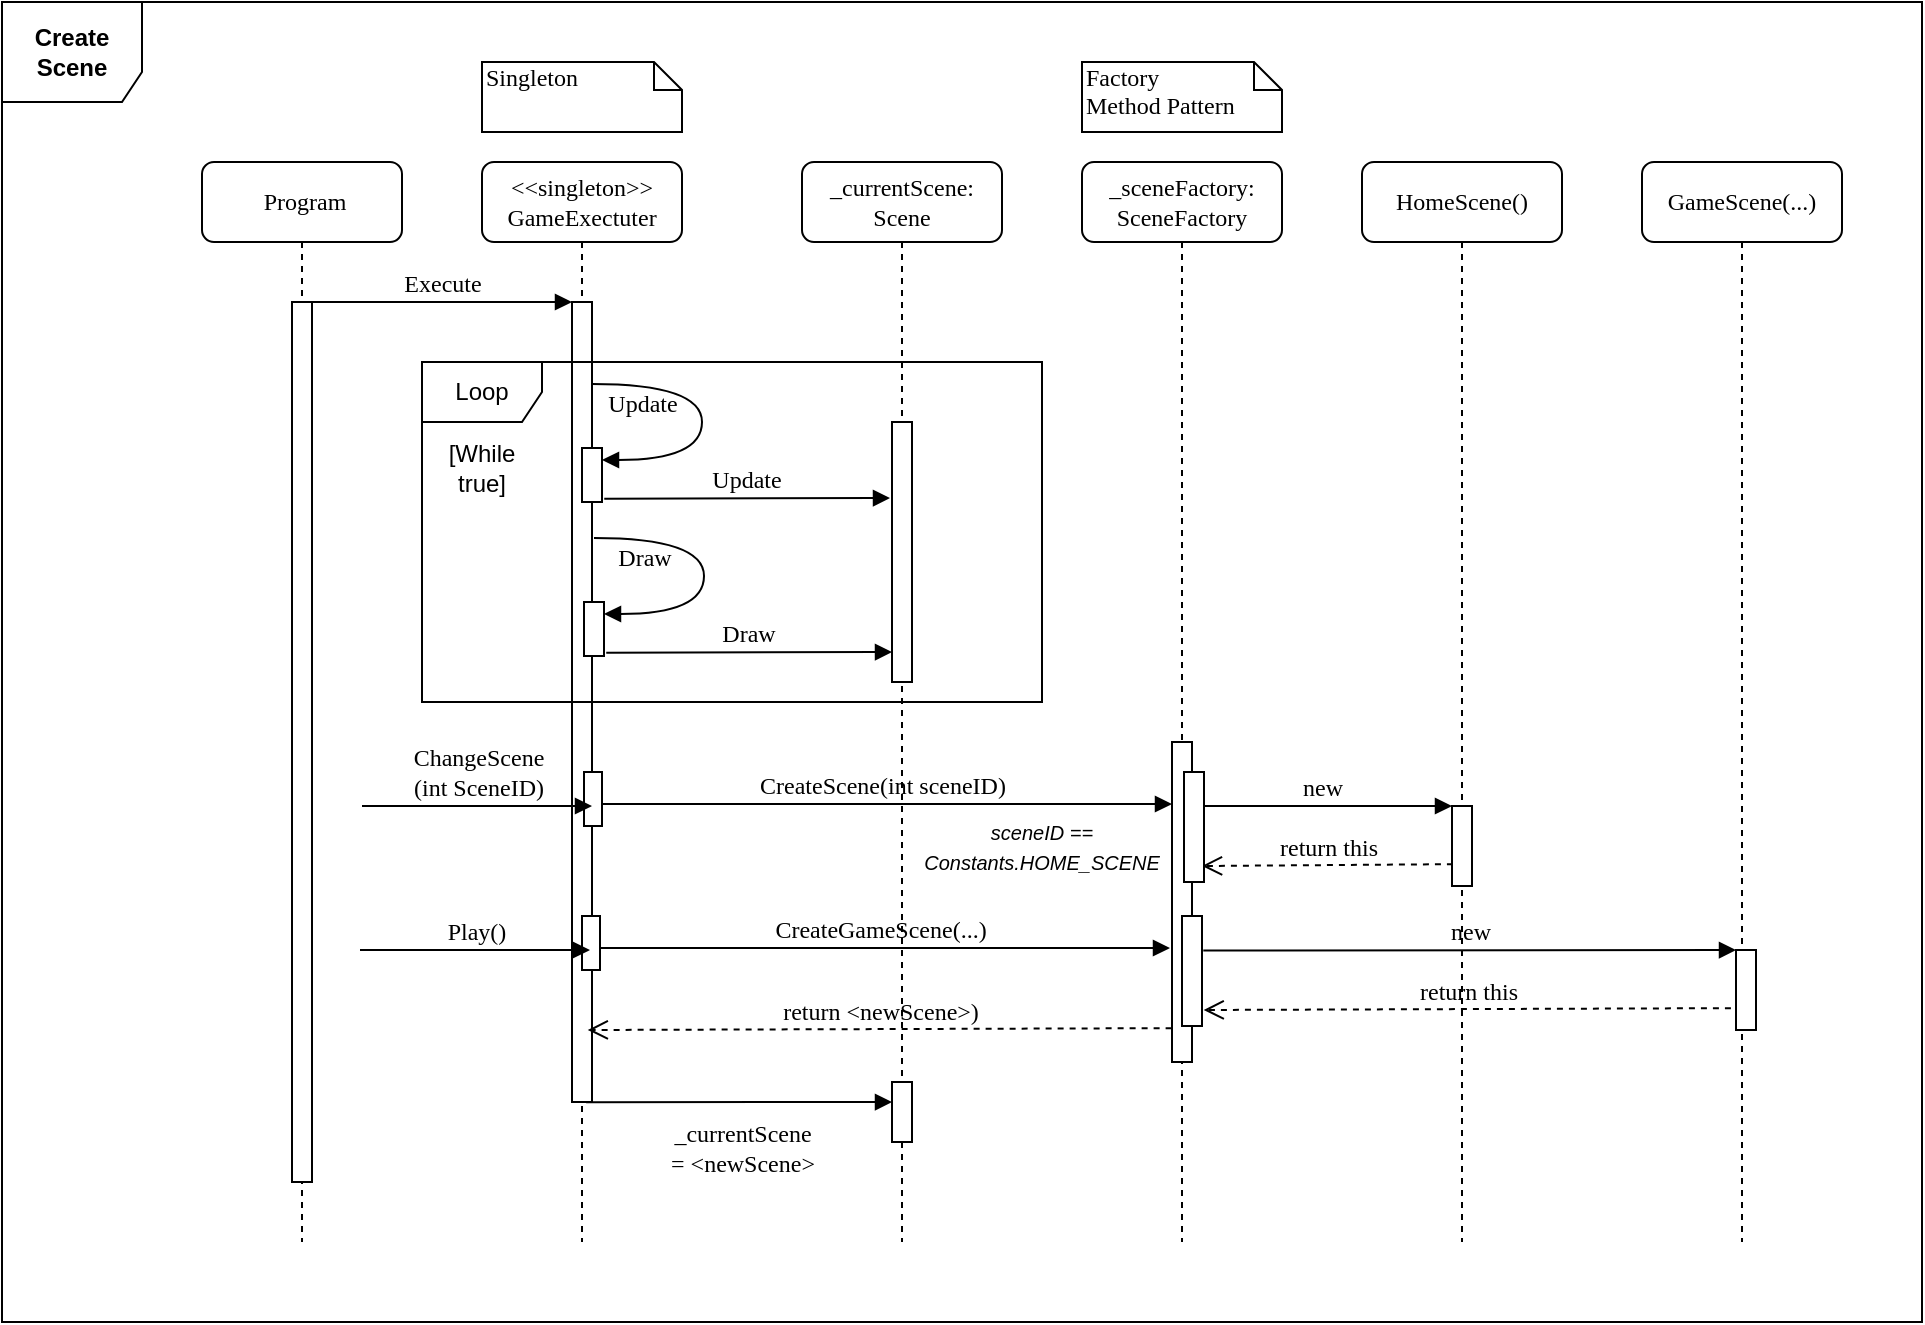 <mxfile version="21.3.5" type="device">
  <diagram name="Page-1" id="13e1069c-82ec-6db2-03f1-153e76fe0fe0">
    <mxGraphModel dx="1105" dy="592" grid="1" gridSize="10" guides="1" tooltips="1" connect="1" arrows="1" fold="1" page="1" pageScale="1" pageWidth="1100" pageHeight="850" background="none" math="0" shadow="0">
      <root>
        <mxCell id="0" />
        <mxCell id="1" parent="0" />
        <mxCell id="7baba1c4bc27f4b0-2" value="&amp;lt;&amp;lt;singleton&amp;gt;&amp;gt;&lt;br&gt;GameExectuter" style="shape=umlLifeline;perimeter=lifelinePerimeter;whiteSpace=wrap;html=1;container=1;collapsible=0;recursiveResize=0;outlineConnect=0;rounded=1;shadow=0;comic=0;labelBackgroundColor=none;strokeWidth=1;fontFamily=Verdana;fontSize=12;align=center;" parent="1" vertex="1">
          <mxGeometry x="240" y="80" width="100" height="540" as="geometry" />
        </mxCell>
        <mxCell id="7baba1c4bc27f4b0-10" value="" style="html=1;points=[];perimeter=orthogonalPerimeter;rounded=0;shadow=0;comic=0;labelBackgroundColor=none;strokeWidth=1;fontFamily=Verdana;fontSize=12;align=center;" parent="7baba1c4bc27f4b0-2" vertex="1">
          <mxGeometry x="45" y="70" width="10" height="400" as="geometry" />
        </mxCell>
        <mxCell id="o0pB7I85QbEWLelxChG9-3" value="" style="html=1;points=[];perimeter=orthogonalPerimeter;rounded=0;shadow=0;comic=0;labelBackgroundColor=none;strokeWidth=1;fontFamily=Verdana;fontSize=12;align=center;" parent="7baba1c4bc27f4b0-2" vertex="1">
          <mxGeometry x="50" y="143" width="10" height="27" as="geometry" />
        </mxCell>
        <mxCell id="7baba1c4bc27f4b0-3" value="_currentScene: Scene" style="shape=umlLifeline;perimeter=lifelinePerimeter;whiteSpace=wrap;html=1;container=1;collapsible=0;recursiveResize=0;outlineConnect=0;rounded=1;shadow=0;comic=0;labelBackgroundColor=none;strokeWidth=1;fontFamily=Verdana;fontSize=12;align=center;" parent="1" vertex="1">
          <mxGeometry x="400" y="80" width="100" height="540" as="geometry" />
        </mxCell>
        <mxCell id="7baba1c4bc27f4b0-13" value="" style="html=1;points=[];perimeter=orthogonalPerimeter;rounded=0;shadow=0;comic=0;labelBackgroundColor=none;strokeWidth=1;fontFamily=Verdana;fontSize=12;align=center;" parent="7baba1c4bc27f4b0-3" vertex="1">
          <mxGeometry x="45" y="130" width="10" height="130" as="geometry" />
        </mxCell>
        <mxCell id="o0pB7I85QbEWLelxChG9-14" value="&lt;i&gt;&lt;font style=&quot;font-size: 10px;&quot;&gt;sceneID == Constants.HOME_SCENE&lt;/font&gt;&lt;/i&gt;" style="text;html=1;strokeColor=none;fillColor=none;align=center;verticalAlign=middle;whiteSpace=wrap;rounded=0;" parent="7baba1c4bc27f4b0-3" vertex="1">
          <mxGeometry x="90" y="327" width="60" height="30" as="geometry" />
        </mxCell>
        <mxCell id="o0pB7I85QbEWLelxChG9-23" value="return &amp;lt;newScene&amp;gt;)" style="html=1;verticalAlign=bottom;endArrow=open;dashed=1;endSize=8;labelBackgroundColor=none;fontFamily=Verdana;fontSize=12;edgeStyle=elbowEdgeStyle;elbow=vertical;exitX=0.046;exitY=0.727;exitDx=0;exitDy=0;exitPerimeter=0;" parent="7baba1c4bc27f4b0-3" edge="1">
          <mxGeometry relative="1" as="geometry">
            <mxPoint x="-107.125" y="434" as="targetPoint" />
            <Array as="points">
              <mxPoint x="134.35" y="434" />
              <mxPoint x="164.35" y="434" />
            </Array>
            <mxPoint x="184.81" y="433.08" as="sourcePoint" />
          </mxGeometry>
        </mxCell>
        <mxCell id="o0pB7I85QbEWLelxChG9-24" value="" style="html=1;points=[];perimeter=orthogonalPerimeter;rounded=0;shadow=0;comic=0;labelBackgroundColor=none;strokeWidth=1;fontFamily=Verdana;fontSize=12;align=center;" parent="7baba1c4bc27f4b0-3" vertex="1">
          <mxGeometry x="45" y="460" width="10" height="30" as="geometry" />
        </mxCell>
        <mxCell id="7baba1c4bc27f4b0-4" value="_sceneFactory: SceneFactory" style="shape=umlLifeline;perimeter=lifelinePerimeter;whiteSpace=wrap;html=1;container=1;collapsible=0;recursiveResize=0;outlineConnect=0;rounded=1;shadow=0;comic=0;labelBackgroundColor=none;strokeWidth=1;fontFamily=Verdana;fontSize=12;align=center;" parent="1" vertex="1">
          <mxGeometry x="540" y="80" width="100" height="540" as="geometry" />
        </mxCell>
        <mxCell id="7baba1c4bc27f4b0-5" value="HomeScene()" style="shape=umlLifeline;perimeter=lifelinePerimeter;whiteSpace=wrap;html=1;container=1;collapsible=0;recursiveResize=0;outlineConnect=0;rounded=1;shadow=0;comic=0;labelBackgroundColor=none;strokeWidth=1;fontFamily=Verdana;fontSize=12;align=center;" parent="1" vertex="1">
          <mxGeometry x="680" y="80" width="100" height="540" as="geometry" />
        </mxCell>
        <mxCell id="7baba1c4bc27f4b0-6" value="GameScene(...)" style="shape=umlLifeline;perimeter=lifelinePerimeter;whiteSpace=wrap;html=1;container=1;collapsible=0;recursiveResize=0;outlineConnect=0;rounded=1;shadow=0;comic=0;labelBackgroundColor=none;strokeWidth=1;fontFamily=Verdana;fontSize=12;align=center;" parent="1" vertex="1">
          <mxGeometry x="820" y="80" width="100" height="540" as="geometry" />
        </mxCell>
        <mxCell id="7baba1c4bc27f4b0-8" value="&amp;nbsp;Program" style="shape=umlLifeline;perimeter=lifelinePerimeter;whiteSpace=wrap;html=1;container=1;collapsible=0;recursiveResize=0;outlineConnect=0;rounded=1;shadow=0;comic=0;labelBackgroundColor=none;strokeWidth=1;fontFamily=Verdana;fontSize=12;align=center;" parent="1" vertex="1">
          <mxGeometry x="100" y="80" width="100" height="540" as="geometry" />
        </mxCell>
        <mxCell id="7baba1c4bc27f4b0-9" value="" style="html=1;points=[];perimeter=orthogonalPerimeter;rounded=0;shadow=0;comic=0;labelBackgroundColor=none;strokeWidth=1;fontFamily=Verdana;fontSize=12;align=center;" parent="7baba1c4bc27f4b0-8" vertex="1">
          <mxGeometry x="45" y="70" width="10" height="440" as="geometry" />
        </mxCell>
        <mxCell id="7baba1c4bc27f4b0-16" value="" style="html=1;points=[];perimeter=orthogonalPerimeter;rounded=0;shadow=0;comic=0;labelBackgroundColor=none;strokeWidth=1;fontFamily=Verdana;fontSize=12;align=center;" parent="1" vertex="1">
          <mxGeometry x="585" y="370" width="10" height="160" as="geometry" />
        </mxCell>
        <mxCell id="7baba1c4bc27f4b0-17" value="CreateScene(int sceneID)" style="html=1;verticalAlign=bottom;endArrow=block;labelBackgroundColor=none;fontFamily=Verdana;fontSize=12;edgeStyle=elbowEdgeStyle;elbow=vertical;exitX=0.906;exitY=0.639;exitDx=0;exitDy=0;exitPerimeter=0;" parent="1" edge="1">
          <mxGeometry relative="1" as="geometry">
            <mxPoint x="294.06" y="401.04" as="sourcePoint" />
            <Array as="points">
              <mxPoint x="460" y="401" />
            </Array>
            <mxPoint x="585" y="401" as="targetPoint" />
          </mxGeometry>
        </mxCell>
        <mxCell id="7baba1c4bc27f4b0-19" value="" style="html=1;points=[];perimeter=orthogonalPerimeter;rounded=0;shadow=0;comic=0;labelBackgroundColor=none;strokeWidth=1;fontFamily=Verdana;fontSize=12;align=center;" parent="1" vertex="1">
          <mxGeometry x="725" y="402" width="10" height="40" as="geometry" />
        </mxCell>
        <mxCell id="7baba1c4bc27f4b0-20" value="new" style="html=1;verticalAlign=bottom;endArrow=block;entryX=0;entryY=0;labelBackgroundColor=none;fontFamily=Verdana;fontSize=12;edgeStyle=elbowEdgeStyle;elbow=vertical;" parent="1" target="7baba1c4bc27f4b0-19" edge="1">
          <mxGeometry relative="1" as="geometry">
            <mxPoint x="595" y="402" as="sourcePoint" />
          </mxGeometry>
        </mxCell>
        <mxCell id="7baba1c4bc27f4b0-21" value="return this" style="html=1;verticalAlign=bottom;endArrow=open;dashed=1;endSize=8;labelBackgroundColor=none;fontFamily=Verdana;fontSize=12;edgeStyle=elbowEdgeStyle;elbow=vertical;exitX=0.046;exitY=0.727;exitDx=0;exitDy=0;exitPerimeter=0;" parent="1" source="7baba1c4bc27f4b0-19" edge="1">
          <mxGeometry relative="1" as="geometry">
            <mxPoint x="600" y="432" as="targetPoint" />
            <Array as="points">
              <mxPoint x="675" y="432" />
              <mxPoint x="705" y="432" />
            </Array>
            <mxPoint x="730" y="432" as="sourcePoint" />
          </mxGeometry>
        </mxCell>
        <mxCell id="7baba1c4bc27f4b0-11" value="Execute" style="html=1;verticalAlign=bottom;endArrow=block;entryX=0;entryY=0;labelBackgroundColor=none;fontFamily=Verdana;fontSize=12;edgeStyle=elbowEdgeStyle;elbow=vertical;" parent="1" source="7baba1c4bc27f4b0-9" target="7baba1c4bc27f4b0-10" edge="1">
          <mxGeometry relative="1" as="geometry">
            <mxPoint x="220" y="190" as="sourcePoint" />
          </mxGeometry>
        </mxCell>
        <mxCell id="o0pB7I85QbEWLelxChG9-1" value="Loop" style="shape=umlFrame;whiteSpace=wrap;html=1;pointerEvents=0;" parent="1" vertex="1">
          <mxGeometry x="210" y="180" width="310" height="170" as="geometry" />
        </mxCell>
        <mxCell id="o0pB7I85QbEWLelxChG9-2" value="[While true]" style="text;html=1;strokeColor=none;fillColor=none;align=center;verticalAlign=middle;whiteSpace=wrap;rounded=0;" parent="1" vertex="1">
          <mxGeometry x="210" y="218" width="60" height="30" as="geometry" />
        </mxCell>
        <mxCell id="o0pB7I85QbEWLelxChG9-4" value="Update" style="html=1;verticalAlign=bottom;endArrow=block;labelBackgroundColor=none;fontFamily=Verdana;fontSize=12;elbow=vertical;edgeStyle=orthogonalEdgeStyle;curved=1;entryX=1;entryY=0.286;entryPerimeter=0;exitX=1.038;exitY=0.345;exitPerimeter=0;" parent="1" edge="1">
          <mxGeometry x="-0.65" y="-19" relative="1" as="geometry">
            <mxPoint x="295" y="191" as="sourcePoint" />
            <mxPoint x="300" y="229" as="targetPoint" />
            <Array as="points">
              <mxPoint x="350" y="191" />
              <mxPoint x="350" y="229" />
            </Array>
            <mxPoint as="offset" />
          </mxGeometry>
        </mxCell>
        <mxCell id="o0pB7I85QbEWLelxChG9-5" value="Update" style="html=1;verticalAlign=bottom;endArrow=block;labelBackgroundColor=none;fontFamily=Verdana;fontSize=12;edgeStyle=elbowEdgeStyle;elbow=vertical;exitX=1.112;exitY=0.938;exitDx=0;exitDy=0;exitPerimeter=0;" parent="1" source="o0pB7I85QbEWLelxChG9-3" edge="1">
          <mxGeometry relative="1" as="geometry">
            <mxPoint x="314" y="248" as="sourcePoint" />
            <Array as="points" />
            <mxPoint x="444" y="248" as="targetPoint" />
          </mxGeometry>
        </mxCell>
        <mxCell id="o0pB7I85QbEWLelxChG9-6" value="" style="html=1;points=[];perimeter=orthogonalPerimeter;rounded=0;shadow=0;comic=0;labelBackgroundColor=none;strokeWidth=1;fontFamily=Verdana;fontSize=12;align=center;" parent="1" vertex="1">
          <mxGeometry x="291" y="300" width="10" height="27" as="geometry" />
        </mxCell>
        <mxCell id="o0pB7I85QbEWLelxChG9-7" value="Draw" style="html=1;verticalAlign=bottom;endArrow=block;labelBackgroundColor=none;fontFamily=Verdana;fontSize=12;elbow=vertical;edgeStyle=orthogonalEdgeStyle;curved=1;entryX=1;entryY=0.286;entryPerimeter=0;exitX=1.038;exitY=0.345;exitPerimeter=0;" parent="1" edge="1">
          <mxGeometry x="-0.65" y="-19" relative="1" as="geometry">
            <mxPoint x="296" y="268" as="sourcePoint" />
            <mxPoint x="301" y="306" as="targetPoint" />
            <Array as="points">
              <mxPoint x="351" y="268" />
              <mxPoint x="351" y="306" />
            </Array>
            <mxPoint as="offset" />
          </mxGeometry>
        </mxCell>
        <mxCell id="o0pB7I85QbEWLelxChG9-8" value="Draw" style="html=1;verticalAlign=bottom;endArrow=block;labelBackgroundColor=none;fontFamily=Verdana;fontSize=12;edgeStyle=elbowEdgeStyle;elbow=vertical;exitX=1.112;exitY=0.938;exitDx=0;exitDy=0;exitPerimeter=0;" parent="1" source="o0pB7I85QbEWLelxChG9-6" edge="1">
          <mxGeometry relative="1" as="geometry">
            <mxPoint x="315" y="325" as="sourcePoint" />
            <Array as="points" />
            <mxPoint x="445" y="325" as="targetPoint" />
          </mxGeometry>
        </mxCell>
        <mxCell id="o0pB7I85QbEWLelxChG9-9" value="" style="html=1;points=[];perimeter=orthogonalPerimeter;rounded=0;shadow=0;comic=0;labelBackgroundColor=none;strokeWidth=1;fontFamily=Verdana;fontSize=12;align=center;" parent="1" vertex="1">
          <mxGeometry x="591" y="385" width="10" height="55" as="geometry" />
        </mxCell>
        <mxCell id="o0pB7I85QbEWLelxChG9-10" value="" style="html=1;points=[];perimeter=orthogonalPerimeter;rounded=0;shadow=0;comic=0;labelBackgroundColor=none;strokeWidth=1;fontFamily=Verdana;fontSize=12;align=center;" parent="1" vertex="1">
          <mxGeometry x="291" y="385" width="9" height="27" as="geometry" />
        </mxCell>
        <mxCell id="o0pB7I85QbEWLelxChG9-12" value="ChangeScene&lt;br&gt;(int SceneID)" style="html=1;verticalAlign=bottom;endArrow=block;entryX=0;entryY=0;labelBackgroundColor=none;fontFamily=Verdana;fontSize=12;edgeStyle=elbowEdgeStyle;elbow=vertical;" parent="1" edge="1">
          <mxGeometry relative="1" as="geometry">
            <mxPoint x="180" y="402" as="sourcePoint" />
            <mxPoint x="295" y="402" as="targetPoint" />
          </mxGeometry>
        </mxCell>
        <mxCell id="o0pB7I85QbEWLelxChG9-16" value="CreateGameScene(...)" style="html=1;verticalAlign=bottom;endArrow=block;labelBackgroundColor=none;fontFamily=Verdana;fontSize=12;edgeStyle=elbowEdgeStyle;elbow=vertical;exitX=0.906;exitY=0.639;exitDx=0;exitDy=0;exitPerimeter=0;" parent="1" edge="1">
          <mxGeometry relative="1" as="geometry">
            <mxPoint x="293.06" y="473.04" as="sourcePoint" />
            <Array as="points">
              <mxPoint x="459" y="473" />
            </Array>
            <mxPoint x="584" y="473" as="targetPoint" />
          </mxGeometry>
        </mxCell>
        <mxCell id="o0pB7I85QbEWLelxChG9-17" value="" style="html=1;points=[];perimeter=orthogonalPerimeter;rounded=0;shadow=0;comic=0;labelBackgroundColor=none;strokeWidth=1;fontFamily=Verdana;fontSize=12;align=center;" parent="1" vertex="1">
          <mxGeometry x="867" y="474" width="10" height="40" as="geometry" />
        </mxCell>
        <mxCell id="o0pB7I85QbEWLelxChG9-18" value="new" style="html=1;verticalAlign=bottom;endArrow=block;entryX=0;entryY=0;labelBackgroundColor=none;fontFamily=Verdana;fontSize=12;edgeStyle=elbowEdgeStyle;elbow=vertical;exitX=1.064;exitY=0.314;exitDx=0;exitDy=0;exitPerimeter=0;" parent="1" source="o0pB7I85QbEWLelxChG9-20" target="o0pB7I85QbEWLelxChG9-17" edge="1">
          <mxGeometry relative="1" as="geometry">
            <mxPoint x="737" y="474" as="sourcePoint" />
          </mxGeometry>
        </mxCell>
        <mxCell id="o0pB7I85QbEWLelxChG9-19" value="return this" style="html=1;verticalAlign=bottom;endArrow=open;dashed=1;endSize=8;labelBackgroundColor=none;fontFamily=Verdana;fontSize=12;edgeStyle=elbowEdgeStyle;elbow=vertical;exitX=0.046;exitY=0.727;exitDx=0;exitDy=0;exitPerimeter=0;entryX=1.384;entryY=0.849;entryDx=0;entryDy=0;entryPerimeter=0;" parent="1" edge="1">
          <mxGeometry relative="1" as="geometry">
            <mxPoint x="600.84" y="503.695" as="targetPoint" />
            <Array as="points">
              <mxPoint x="814" y="504" />
              <mxPoint x="844" y="504" />
            </Array>
            <mxPoint x="864.46" y="503.08" as="sourcePoint" />
          </mxGeometry>
        </mxCell>
        <mxCell id="o0pB7I85QbEWLelxChG9-20" value="" style="html=1;points=[];perimeter=orthogonalPerimeter;rounded=0;shadow=0;comic=0;labelBackgroundColor=none;strokeWidth=1;fontFamily=Verdana;fontSize=12;align=center;" parent="1" vertex="1">
          <mxGeometry x="590" y="457" width="10" height="55" as="geometry" />
        </mxCell>
        <mxCell id="o0pB7I85QbEWLelxChG9-21" value="" style="html=1;points=[];perimeter=orthogonalPerimeter;rounded=0;shadow=0;comic=0;labelBackgroundColor=none;strokeWidth=1;fontFamily=Verdana;fontSize=12;align=center;" parent="1" vertex="1">
          <mxGeometry x="290" y="457" width="9" height="27" as="geometry" />
        </mxCell>
        <mxCell id="o0pB7I85QbEWLelxChG9-22" value="Play()" style="html=1;verticalAlign=bottom;endArrow=block;entryX=0;entryY=0;labelBackgroundColor=none;fontFamily=Verdana;fontSize=12;edgeStyle=elbowEdgeStyle;elbow=vertical;" parent="1" edge="1">
          <mxGeometry relative="1" as="geometry">
            <mxPoint x="179" y="474" as="sourcePoint" />
            <mxPoint x="294" y="474" as="targetPoint" />
          </mxGeometry>
        </mxCell>
        <mxCell id="o0pB7I85QbEWLelxChG9-25" value="_currentScene &lt;br&gt;= &amp;lt;newScene&amp;gt;" style="html=1;verticalAlign=bottom;endArrow=block;labelBackgroundColor=none;fontFamily=Verdana;fontSize=12;edgeStyle=elbowEdgeStyle;elbow=vertical;" parent="1" edge="1">
          <mxGeometry x="0.019" y="-40" relative="1" as="geometry">
            <mxPoint x="292.065" y="550.13" as="sourcePoint" />
            <Array as="points" />
            <mxPoint x="445" y="550.17" as="targetPoint" />
            <mxPoint as="offset" />
          </mxGeometry>
        </mxCell>
        <mxCell id="o0pB7I85QbEWLelxChG9-26" value="Factory &lt;br&gt;Method Pattern" style="shape=note;whiteSpace=wrap;html=1;size=14;verticalAlign=top;align=left;spacingTop=-6;rounded=0;shadow=0;comic=0;labelBackgroundColor=none;strokeWidth=1;fontFamily=Verdana;fontSize=12" parent="1" vertex="1">
          <mxGeometry x="540" y="30" width="100" height="35" as="geometry" />
        </mxCell>
        <mxCell id="o0pB7I85QbEWLelxChG9-27" value="Singleton" style="shape=note;whiteSpace=wrap;html=1;size=14;verticalAlign=top;align=left;spacingTop=-6;rounded=0;shadow=0;comic=0;labelBackgroundColor=none;strokeWidth=1;fontFamily=Verdana;fontSize=12" parent="1" vertex="1">
          <mxGeometry x="240" y="30" width="100" height="35" as="geometry" />
        </mxCell>
        <mxCell id="mbqe1EhtOAavrYZHVILY-1" value="&lt;b&gt;Create Scene&lt;/b&gt;" style="shape=umlFrame;whiteSpace=wrap;html=1;pointerEvents=0;width=70;height=50;" vertex="1" parent="1">
          <mxGeometry width="960" height="660" as="geometry" />
        </mxCell>
      </root>
    </mxGraphModel>
  </diagram>
</mxfile>
